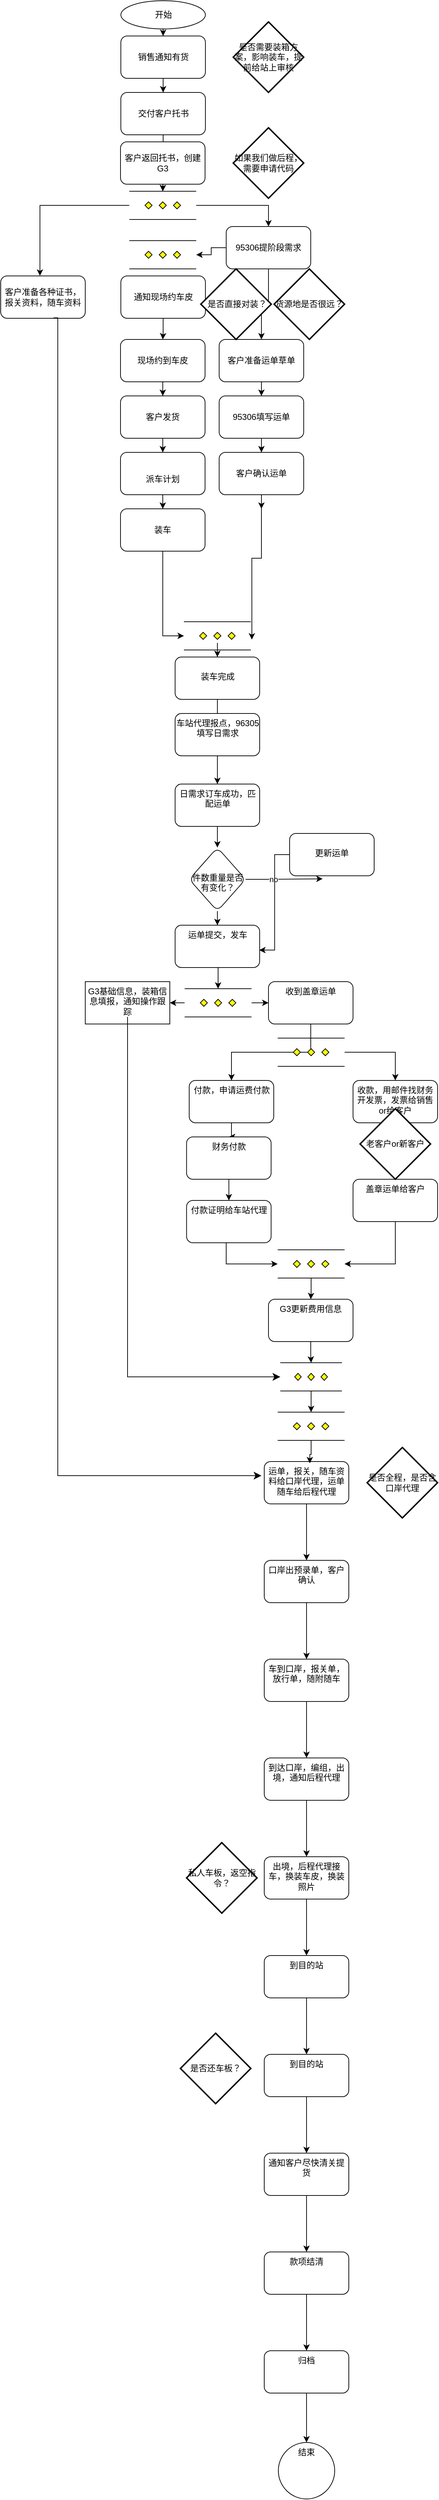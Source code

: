 <mxfile version="22.1.21" type="github">
  <diagram id="C5RBs43oDa-KdzZeNtuy" name="Page-1">
    <mxGraphModel dx="1816" dy="1683" grid="1" gridSize="10" guides="1" tooltips="1" connect="1" arrows="1" fold="1" page="1" pageScale="1" pageWidth="827" pageHeight="1169" math="0" shadow="0">
      <root>
        <mxCell id="WIyWlLk6GJQsqaUBKTNV-0" />
        <mxCell id="WIyWlLk6GJQsqaUBKTNV-1" parent="WIyWlLk6GJQsqaUBKTNV-0" />
        <mxCell id="NiWgMLImOr7ihuLmJWnc-22" value="" style="edgeStyle=orthogonalEdgeStyle;rounded=0;orthogonalLoop=1;jettySize=auto;html=1;entryX=0.464;entryY=-0.004;entryDx=0;entryDy=0;entryPerimeter=0;" edge="1" parent="WIyWlLk6GJQsqaUBKTNV-1" source="NiWgMLImOr7ihuLmJWnc-37" target="NiWgMLImOr7ihuLmJWnc-21">
          <mxGeometry relative="1" as="geometry">
            <mxPoint x="150" y="20" as="sourcePoint" />
            <mxPoint x="-30" y="220" as="targetPoint" />
            <Array as="points">
              <mxPoint x="-24" y="90" />
            </Array>
          </mxGeometry>
        </mxCell>
        <mxCell id="NiWgMLImOr7ihuLmJWnc-134" value="" style="edgeStyle=orthogonalEdgeStyle;rounded=0;orthogonalLoop=1;jettySize=auto;html=1;" edge="1" parent="WIyWlLk6GJQsqaUBKTNV-1" source="WIyWlLk6GJQsqaUBKTNV-3" target="NiWgMLImOr7ihuLmJWnc-133">
          <mxGeometry relative="1" as="geometry" />
        </mxCell>
        <mxCell id="WIyWlLk6GJQsqaUBKTNV-3" value="开始" style="rounded=1;whiteSpace=wrap;html=1;fontSize=12;glass=0;strokeWidth=1;shadow=0;shape=ellipse;aspect=fixed;perimeter=ellipsePerimeter;" parent="WIyWlLk6GJQsqaUBKTNV-1" vertex="1">
          <mxGeometry x="90.5" y="-200" width="120" height="40" as="geometry" />
        </mxCell>
        <mxCell id="NiWgMLImOr7ihuLmJWnc-31" value="" style="edgeStyle=orthogonalEdgeStyle;rounded=0;orthogonalLoop=1;jettySize=auto;html=1;" edge="1" parent="WIyWlLk6GJQsqaUBKTNV-1" source="NiWgMLImOr7ihuLmJWnc-6" target="NiWgMLImOr7ihuLmJWnc-30">
          <mxGeometry relative="1" as="geometry" />
        </mxCell>
        <mxCell id="NiWgMLImOr7ihuLmJWnc-6" value="95306提阶段需求" style="whiteSpace=wrap;html=1;rounded=1;glass=0;strokeWidth=1;shadow=0;" vertex="1" parent="WIyWlLk6GJQsqaUBKTNV-1">
          <mxGeometry x="240" y="120" width="120" height="60" as="geometry" />
        </mxCell>
        <mxCell id="NiWgMLImOr7ihuLmJWnc-24" value="" style="edgeStyle=orthogonalEdgeStyle;rounded=0;orthogonalLoop=1;jettySize=auto;html=1;" edge="1" parent="WIyWlLk6GJQsqaUBKTNV-1" source="NiWgMLImOr7ihuLmJWnc-17" target="NiWgMLImOr7ihuLmJWnc-23">
          <mxGeometry relative="1" as="geometry" />
        </mxCell>
        <mxCell id="NiWgMLImOr7ihuLmJWnc-17" value="通知现场约车皮" style="whiteSpace=wrap;html=1;rounded=1;glass=0;strokeWidth=1;shadow=0;" vertex="1" parent="WIyWlLk6GJQsqaUBKTNV-1">
          <mxGeometry x="90.5" y="190" width="120" height="60" as="geometry" />
        </mxCell>
        <mxCell id="NiWgMLImOr7ihuLmJWnc-21" value="客户准备各种证书，报关资料，随车资料" style="whiteSpace=wrap;html=1;rounded=1;glass=0;strokeWidth=1;shadow=0;" vertex="1" parent="WIyWlLk6GJQsqaUBKTNV-1">
          <mxGeometry x="-80" y="190" width="120" height="60" as="geometry" />
        </mxCell>
        <mxCell id="NiWgMLImOr7ihuLmJWnc-49" value="" style="edgeStyle=orthogonalEdgeStyle;rounded=0;orthogonalLoop=1;jettySize=auto;html=1;" edge="1" parent="WIyWlLk6GJQsqaUBKTNV-1" source="NiWgMLImOr7ihuLmJWnc-23" target="NiWgMLImOr7ihuLmJWnc-48">
          <mxGeometry relative="1" as="geometry" />
        </mxCell>
        <mxCell id="NiWgMLImOr7ihuLmJWnc-23" value="现场约到车皮" style="whiteSpace=wrap;html=1;rounded=1;glass=0;strokeWidth=1;shadow=0;" vertex="1" parent="WIyWlLk6GJQsqaUBKTNV-1">
          <mxGeometry x="90" y="280" width="120" height="60" as="geometry" />
        </mxCell>
        <mxCell id="NiWgMLImOr7ihuLmJWnc-33" value="" style="edgeStyle=orthogonalEdgeStyle;rounded=0;orthogonalLoop=1;jettySize=auto;html=1;" edge="1" parent="WIyWlLk6GJQsqaUBKTNV-1" source="NiWgMLImOr7ihuLmJWnc-30" target="NiWgMLImOr7ihuLmJWnc-32">
          <mxGeometry relative="1" as="geometry" />
        </mxCell>
        <mxCell id="NiWgMLImOr7ihuLmJWnc-30" value="客户准备运单草单" style="whiteSpace=wrap;html=1;rounded=1;glass=0;strokeWidth=1;shadow=0;" vertex="1" parent="WIyWlLk6GJQsqaUBKTNV-1">
          <mxGeometry x="230" y="280" width="120" height="60" as="geometry" />
        </mxCell>
        <mxCell id="NiWgMLImOr7ihuLmJWnc-35" value="" style="edgeStyle=orthogonalEdgeStyle;rounded=0;orthogonalLoop=1;jettySize=auto;html=1;" edge="1" parent="WIyWlLk6GJQsqaUBKTNV-1" source="NiWgMLImOr7ihuLmJWnc-32" target="NiWgMLImOr7ihuLmJWnc-34">
          <mxGeometry relative="1" as="geometry" />
        </mxCell>
        <mxCell id="NiWgMLImOr7ihuLmJWnc-32" value="95306填写运单" style="whiteSpace=wrap;html=1;rounded=1;glass=0;strokeWidth=1;shadow=0;" vertex="1" parent="WIyWlLk6GJQsqaUBKTNV-1">
          <mxGeometry x="230" y="360" width="120" height="60" as="geometry" />
        </mxCell>
        <mxCell id="NiWgMLImOr7ihuLmJWnc-39" value="" style="edgeStyle=orthogonalEdgeStyle;rounded=0;orthogonalLoop=1;jettySize=auto;html=1;" edge="1" parent="WIyWlLk6GJQsqaUBKTNV-1" source="NiWgMLImOr7ihuLmJWnc-34">
          <mxGeometry relative="1" as="geometry">
            <mxPoint x="290" y="520" as="targetPoint" />
          </mxGeometry>
        </mxCell>
        <mxCell id="NiWgMLImOr7ihuLmJWnc-152" style="edgeStyle=orthogonalEdgeStyle;rounded=0;orthogonalLoop=1;jettySize=auto;html=1;entryX=1.015;entryY=0.632;entryDx=0;entryDy=0;entryPerimeter=0;" edge="1" parent="WIyWlLk6GJQsqaUBKTNV-1" source="NiWgMLImOr7ihuLmJWnc-34" target="NiWgMLImOr7ihuLmJWnc-57">
          <mxGeometry relative="1" as="geometry">
            <mxPoint x="290" y="600" as="targetPoint" />
          </mxGeometry>
        </mxCell>
        <mxCell id="NiWgMLImOr7ihuLmJWnc-34" value="客户确认运单" style="whiteSpace=wrap;html=1;rounded=1;glass=0;strokeWidth=1;shadow=0;" vertex="1" parent="WIyWlLk6GJQsqaUBKTNV-1">
          <mxGeometry x="230" y="440" width="120" height="60" as="geometry" />
        </mxCell>
        <mxCell id="NiWgMLImOr7ihuLmJWnc-51" value="" style="edgeStyle=orthogonalEdgeStyle;rounded=0;orthogonalLoop=1;jettySize=auto;html=1;" edge="1" parent="WIyWlLk6GJQsqaUBKTNV-1" source="NiWgMLImOr7ihuLmJWnc-48" target="NiWgMLImOr7ihuLmJWnc-50">
          <mxGeometry relative="1" as="geometry" />
        </mxCell>
        <mxCell id="NiWgMLImOr7ihuLmJWnc-48" value="客户发货" style="whiteSpace=wrap;html=1;rounded=1;glass=0;strokeWidth=1;shadow=0;" vertex="1" parent="WIyWlLk6GJQsqaUBKTNV-1">
          <mxGeometry x="90" y="360" width="120" height="60" as="geometry" />
        </mxCell>
        <mxCell id="NiWgMLImOr7ihuLmJWnc-56" value="" style="edgeStyle=orthogonalEdgeStyle;rounded=0;orthogonalLoop=1;jettySize=auto;html=1;" edge="1" parent="WIyWlLk6GJQsqaUBKTNV-1" source="NiWgMLImOr7ihuLmJWnc-50" target="NiWgMLImOr7ihuLmJWnc-55">
          <mxGeometry relative="1" as="geometry" />
        </mxCell>
        <mxCell id="NiWgMLImOr7ihuLmJWnc-50" value="&lt;br&gt;派车计划" style="whiteSpace=wrap;html=1;rounded=1;glass=0;strokeWidth=1;shadow=0;" vertex="1" parent="WIyWlLk6GJQsqaUBKTNV-1">
          <mxGeometry x="90" y="440" width="120" height="60" as="geometry" />
        </mxCell>
        <mxCell id="NiWgMLImOr7ihuLmJWnc-55" value="装车" style="whiteSpace=wrap;html=1;rounded=1;glass=0;strokeWidth=1;shadow=0;" vertex="1" parent="WIyWlLk6GJQsqaUBKTNV-1">
          <mxGeometry x="90" y="520" width="120" height="60" as="geometry" />
        </mxCell>
        <mxCell id="NiWgMLImOr7ihuLmJWnc-61" value="" style="edgeStyle=orthogonalEdgeStyle;rounded=0;orthogonalLoop=1;jettySize=auto;html=1;" edge="1" parent="WIyWlLk6GJQsqaUBKTNV-1" source="NiWgMLImOr7ihuLmJWnc-57" target="NiWgMLImOr7ihuLmJWnc-60">
          <mxGeometry relative="1" as="geometry" />
        </mxCell>
        <mxCell id="NiWgMLImOr7ihuLmJWnc-57" value="" style="verticalLabelPosition=bottom;verticalAlign=top;html=1;shape=mxgraph.flowchart.parallel_mode;pointerEvents=1" vertex="1" parent="WIyWlLk6GJQsqaUBKTNV-1">
          <mxGeometry x="180" y="680" width="95" height="40" as="geometry" />
        </mxCell>
        <mxCell id="NiWgMLImOr7ihuLmJWnc-59" style="edgeStyle=orthogonalEdgeStyle;rounded=0;orthogonalLoop=1;jettySize=auto;html=1;exitX=0.5;exitY=1;exitDx=0;exitDy=0;entryX=0;entryY=0.5;entryDx=0;entryDy=0;entryPerimeter=0;" edge="1" parent="WIyWlLk6GJQsqaUBKTNV-1" source="NiWgMLImOr7ihuLmJWnc-55" target="NiWgMLImOr7ihuLmJWnc-57">
          <mxGeometry relative="1" as="geometry" />
        </mxCell>
        <mxCell id="NiWgMLImOr7ihuLmJWnc-65" value="" style="edgeStyle=orthogonalEdgeStyle;rounded=0;orthogonalLoop=1;jettySize=auto;html=1;" edge="1" parent="WIyWlLk6GJQsqaUBKTNV-1" source="NiWgMLImOr7ihuLmJWnc-60" target="NiWgMLImOr7ihuLmJWnc-64">
          <mxGeometry relative="1" as="geometry" />
        </mxCell>
        <mxCell id="NiWgMLImOr7ihuLmJWnc-60" value="&lt;br&gt;装车完成" style="rounded=1;whiteSpace=wrap;html=1;verticalAlign=top;" vertex="1" parent="WIyWlLk6GJQsqaUBKTNV-1">
          <mxGeometry x="167.5" y="730" width="120" height="60" as="geometry" />
        </mxCell>
        <mxCell id="NiWgMLImOr7ihuLmJWnc-84" value="" style="edgeStyle=orthogonalEdgeStyle;rounded=0;orthogonalLoop=1;jettySize=auto;html=1;" edge="1" parent="WIyWlLk6GJQsqaUBKTNV-1" source="NiWgMLImOr7ihuLmJWnc-64" target="NiWgMLImOr7ihuLmJWnc-83">
          <mxGeometry relative="1" as="geometry" />
        </mxCell>
        <mxCell id="NiWgMLImOr7ihuLmJWnc-64" value="&lt;br&gt;&lt;br&gt;件数重量是否有变化？" style="rhombus;whiteSpace=wrap;html=1;verticalAlign=top;rounded=1;" vertex="1" parent="WIyWlLk6GJQsqaUBKTNV-1">
          <mxGeometry x="187.5" y="1000" width="80" height="90" as="geometry" />
        </mxCell>
        <mxCell id="NiWgMLImOr7ihuLmJWnc-78" value="" style="edgeStyle=orthogonalEdgeStyle;rounded=0;orthogonalLoop=1;jettySize=auto;html=1;" edge="1" parent="WIyWlLk6GJQsqaUBKTNV-1" source="NiWgMLImOr7ihuLmJWnc-66" target="NiWgMLImOr7ihuLmJWnc-77">
          <mxGeometry relative="1" as="geometry" />
        </mxCell>
        <mxCell id="NiWgMLImOr7ihuLmJWnc-66" value="车站代理报点，96305填写日需求" style="whiteSpace=wrap;html=1;verticalAlign=top;rounded=1;" vertex="1" parent="WIyWlLk6GJQsqaUBKTNV-1">
          <mxGeometry x="167.5" y="810" width="120" height="60" as="geometry" />
        </mxCell>
        <mxCell id="NiWgMLImOr7ihuLmJWnc-68" value="&lt;br&gt;更新运单" style="whiteSpace=wrap;html=1;verticalAlign=top;rounded=1;" vertex="1" parent="WIyWlLk6GJQsqaUBKTNV-1">
          <mxGeometry x="330" y="980" width="120" height="60" as="geometry" />
        </mxCell>
        <mxCell id="NiWgMLImOr7ihuLmJWnc-77" value="日需求订车成功，匹配运单" style="whiteSpace=wrap;html=1;verticalAlign=top;rounded=1;" vertex="1" parent="WIyWlLk6GJQsqaUBKTNV-1">
          <mxGeometry x="167.5" y="910" width="120" height="60" as="geometry" />
        </mxCell>
        <mxCell id="NiWgMLImOr7ihuLmJWnc-80" style="edgeStyle=orthogonalEdgeStyle;rounded=0;orthogonalLoop=1;jettySize=auto;html=1;entryX=0.39;entryY=1.071;entryDx=0;entryDy=0;entryPerimeter=0;" edge="1" parent="WIyWlLk6GJQsqaUBKTNV-1" source="NiWgMLImOr7ihuLmJWnc-64" target="NiWgMLImOr7ihuLmJWnc-68">
          <mxGeometry relative="1" as="geometry" />
        </mxCell>
        <mxCell id="NiWgMLImOr7ihuLmJWnc-81" value="no" style="edgeLabel;html=1;align=center;verticalAlign=middle;resizable=0;points=[];" vertex="1" connectable="0" parent="NiWgMLImOr7ihuLmJWnc-80">
          <mxGeometry x="-0.282" relative="1" as="geometry">
            <mxPoint as="offset" />
          </mxGeometry>
        </mxCell>
        <mxCell id="NiWgMLImOr7ihuLmJWnc-82" value="" style="verticalLabelPosition=bottom;verticalAlign=top;html=1;shape=mxgraph.flowchart.parallel_mode;pointerEvents=1" vertex="1" parent="WIyWlLk6GJQsqaUBKTNV-1">
          <mxGeometry x="102.5" y="140" width="95" height="40" as="geometry" />
        </mxCell>
        <mxCell id="NiWgMLImOr7ihuLmJWnc-83" value="运单提交，发车&lt;br&gt;" style="whiteSpace=wrap;html=1;verticalAlign=top;rounded=1;" vertex="1" parent="WIyWlLk6GJQsqaUBKTNV-1">
          <mxGeometry x="167.5" y="1110" width="120" height="60" as="geometry" />
        </mxCell>
        <mxCell id="NiWgMLImOr7ihuLmJWnc-90" value="" style="edgeStyle=orthogonalEdgeStyle;rounded=0;orthogonalLoop=1;jettySize=auto;html=1;" edge="1" parent="WIyWlLk6GJQsqaUBKTNV-1" source="NiWgMLImOr7ihuLmJWnc-87" target="NiWgMLImOr7ihuLmJWnc-89">
          <mxGeometry relative="1" as="geometry" />
        </mxCell>
        <mxCell id="NiWgMLImOr7ihuLmJWnc-92" value="" style="edgeStyle=orthogonalEdgeStyle;rounded=0;orthogonalLoop=1;jettySize=auto;html=1;" edge="1" parent="WIyWlLk6GJQsqaUBKTNV-1" source="NiWgMLImOr7ihuLmJWnc-87" target="NiWgMLImOr7ihuLmJWnc-91">
          <mxGeometry relative="1" as="geometry" />
        </mxCell>
        <mxCell id="NiWgMLImOr7ihuLmJWnc-87" value="" style="verticalLabelPosition=bottom;verticalAlign=top;html=1;shape=mxgraph.flowchart.parallel_mode;pointerEvents=1" vertex="1" parent="WIyWlLk6GJQsqaUBKTNV-1">
          <mxGeometry x="181" y="1200" width="95" height="40" as="geometry" />
        </mxCell>
        <mxCell id="NiWgMLImOr7ihuLmJWnc-88" style="edgeStyle=orthogonalEdgeStyle;rounded=0;orthogonalLoop=1;jettySize=auto;html=1;exitX=0.5;exitY=1;exitDx=0;exitDy=0;entryX=0.5;entryY=0;entryDx=0;entryDy=0;entryPerimeter=0;" edge="1" parent="WIyWlLk6GJQsqaUBKTNV-1" source="NiWgMLImOr7ihuLmJWnc-83" target="NiWgMLImOr7ihuLmJWnc-87">
          <mxGeometry relative="1" as="geometry" />
        </mxCell>
        <mxCell id="NiWgMLImOr7ihuLmJWnc-95" value="" style="edgeStyle=orthogonalEdgeStyle;rounded=0;orthogonalLoop=1;jettySize=auto;html=1;" edge="1" parent="WIyWlLk6GJQsqaUBKTNV-1" source="NiWgMLImOr7ihuLmJWnc-89" target="NiWgMLImOr7ihuLmJWnc-94">
          <mxGeometry relative="1" as="geometry" />
        </mxCell>
        <mxCell id="NiWgMLImOr7ihuLmJWnc-89" value="收到盖章运单" style="rounded=1;whiteSpace=wrap;html=1;verticalAlign=top;" vertex="1" parent="WIyWlLk6GJQsqaUBKTNV-1">
          <mxGeometry x="300" y="1190" width="120" height="60" as="geometry" />
        </mxCell>
        <mxCell id="NiWgMLImOr7ihuLmJWnc-91" value="G3基础信息，装箱信息填报，通知操作跟踪" style="whiteSpace=wrap;html=1;verticalAlign=top;" vertex="1" parent="WIyWlLk6GJQsqaUBKTNV-1">
          <mxGeometry x="40" y="1190" width="120" height="60" as="geometry" />
        </mxCell>
        <mxCell id="NiWgMLImOr7ihuLmJWnc-148" value="" style="edgeStyle=orthogonalEdgeStyle;rounded=0;orthogonalLoop=1;jettySize=auto;html=1;" edge="1" parent="WIyWlLk6GJQsqaUBKTNV-1" source="NiWgMLImOr7ihuLmJWnc-37" target="NiWgMLImOr7ihuLmJWnc-6">
          <mxGeometry relative="1" as="geometry" />
        </mxCell>
        <mxCell id="NiWgMLImOr7ihuLmJWnc-37" value="" style="verticalLabelPosition=bottom;verticalAlign=top;html=1;shape=mxgraph.flowchart.parallel_mode;pointerEvents=1" vertex="1" parent="WIyWlLk6GJQsqaUBKTNV-1">
          <mxGeometry x="102.5" y="70" width="95" height="40" as="geometry" />
        </mxCell>
        <mxCell id="NiWgMLImOr7ihuLmJWnc-102" value="" style="edgeStyle=orthogonalEdgeStyle;rounded=0;orthogonalLoop=1;jettySize=auto;html=1;" edge="1" parent="WIyWlLk6GJQsqaUBKTNV-1" source="NiWgMLImOr7ihuLmJWnc-94" target="NiWgMLImOr7ihuLmJWnc-101">
          <mxGeometry relative="1" as="geometry" />
        </mxCell>
        <mxCell id="NiWgMLImOr7ihuLmJWnc-94" value="付款，申请运费付款" style="rounded=1;whiteSpace=wrap;html=1;verticalAlign=top;" vertex="1" parent="WIyWlLk6GJQsqaUBKTNV-1">
          <mxGeometry x="187.5" y="1330" width="120" height="60" as="geometry" />
        </mxCell>
        <mxCell id="NiWgMLImOr7ihuLmJWnc-100" value="" style="edgeStyle=orthogonalEdgeStyle;rounded=0;orthogonalLoop=1;jettySize=auto;html=1;" edge="1" parent="WIyWlLk6GJQsqaUBKTNV-1" source="NiWgMLImOr7ihuLmJWnc-98" target="NiWgMLImOr7ihuLmJWnc-99">
          <mxGeometry relative="1" as="geometry" />
        </mxCell>
        <mxCell id="NiWgMLImOr7ihuLmJWnc-98" value="" style="verticalLabelPosition=bottom;verticalAlign=top;html=1;shape=mxgraph.flowchart.parallel_mode;pointerEvents=1" vertex="1" parent="WIyWlLk6GJQsqaUBKTNV-1">
          <mxGeometry x="313" y="1270" width="95" height="40" as="geometry" />
        </mxCell>
        <mxCell id="NiWgMLImOr7ihuLmJWnc-104" value="" style="edgeStyle=orthogonalEdgeStyle;rounded=0;orthogonalLoop=1;jettySize=auto;html=1;" edge="1" parent="WIyWlLk6GJQsqaUBKTNV-1" source="NiWgMLImOr7ihuLmJWnc-99" target="NiWgMLImOr7ihuLmJWnc-103">
          <mxGeometry relative="1" as="geometry" />
        </mxCell>
        <mxCell id="NiWgMLImOr7ihuLmJWnc-99" value="收款，用邮件找财务开发票，发票给销售or给客户" style="rounded=1;whiteSpace=wrap;html=1;verticalAlign=top;" vertex="1" parent="WIyWlLk6GJQsqaUBKTNV-1">
          <mxGeometry x="420" y="1330" width="120" height="60" as="geometry" />
        </mxCell>
        <mxCell id="NiWgMLImOr7ihuLmJWnc-106" value="" style="edgeStyle=orthogonalEdgeStyle;rounded=0;orthogonalLoop=1;jettySize=auto;html=1;" edge="1" parent="WIyWlLk6GJQsqaUBKTNV-1" source="NiWgMLImOr7ihuLmJWnc-101" target="NiWgMLImOr7ihuLmJWnc-105">
          <mxGeometry relative="1" as="geometry" />
        </mxCell>
        <mxCell id="NiWgMLImOr7ihuLmJWnc-101" value="财务付款" style="rounded=1;whiteSpace=wrap;html=1;verticalAlign=top;" vertex="1" parent="WIyWlLk6GJQsqaUBKTNV-1">
          <mxGeometry x="183.75" y="1410" width="120" height="60" as="geometry" />
        </mxCell>
        <mxCell id="NiWgMLImOr7ihuLmJWnc-103" value="盖章运单给客户" style="rounded=1;whiteSpace=wrap;html=1;verticalAlign=top;" vertex="1" parent="WIyWlLk6GJQsqaUBKTNV-1">
          <mxGeometry x="420" y="1470" width="120" height="60" as="geometry" />
        </mxCell>
        <mxCell id="NiWgMLImOr7ihuLmJWnc-105" value="付款证明给车站代理" style="whiteSpace=wrap;html=1;verticalAlign=top;rounded=1;" vertex="1" parent="WIyWlLk6GJQsqaUBKTNV-1">
          <mxGeometry x="183.75" y="1500" width="120" height="60" as="geometry" />
        </mxCell>
        <mxCell id="NiWgMLImOr7ihuLmJWnc-111" value="" style="edgeStyle=orthogonalEdgeStyle;rounded=0;orthogonalLoop=1;jettySize=auto;html=1;" edge="1" parent="WIyWlLk6GJQsqaUBKTNV-1" source="NiWgMLImOr7ihuLmJWnc-107" target="NiWgMLImOr7ihuLmJWnc-110">
          <mxGeometry relative="1" as="geometry" />
        </mxCell>
        <mxCell id="NiWgMLImOr7ihuLmJWnc-107" value="" style="verticalLabelPosition=bottom;verticalAlign=top;html=1;shape=mxgraph.flowchart.parallel_mode;pointerEvents=1" vertex="1" parent="WIyWlLk6GJQsqaUBKTNV-1">
          <mxGeometry x="313" y="1570" width="95" height="40" as="geometry" />
        </mxCell>
        <mxCell id="NiWgMLImOr7ihuLmJWnc-108" style="edgeStyle=orthogonalEdgeStyle;rounded=0;orthogonalLoop=1;jettySize=auto;html=1;exitX=0.5;exitY=1;exitDx=0;exitDy=0;entryX=1;entryY=0.5;entryDx=0;entryDy=0;entryPerimeter=0;" edge="1" parent="WIyWlLk6GJQsqaUBKTNV-1" source="NiWgMLImOr7ihuLmJWnc-103" target="NiWgMLImOr7ihuLmJWnc-107">
          <mxGeometry relative="1" as="geometry" />
        </mxCell>
        <mxCell id="NiWgMLImOr7ihuLmJWnc-109" style="edgeStyle=orthogonalEdgeStyle;rounded=0;orthogonalLoop=1;jettySize=auto;html=1;entryX=0;entryY=0.5;entryDx=0;entryDy=0;entryPerimeter=0;" edge="1" parent="WIyWlLk6GJQsqaUBKTNV-1" source="NiWgMLImOr7ihuLmJWnc-105" target="NiWgMLImOr7ihuLmJWnc-107">
          <mxGeometry relative="1" as="geometry">
            <Array as="points">
              <mxPoint x="240" y="1590" />
            </Array>
          </mxGeometry>
        </mxCell>
        <mxCell id="NiWgMLImOr7ihuLmJWnc-132" style="edgeStyle=orthogonalEdgeStyle;rounded=0;orthogonalLoop=1;jettySize=auto;html=1;exitX=0.5;exitY=1;exitDx=0;exitDy=0;" edge="1" parent="WIyWlLk6GJQsqaUBKTNV-1" source="NiWgMLImOr7ihuLmJWnc-110" target="NiWgMLImOr7ihuLmJWnc-112">
          <mxGeometry relative="1" as="geometry" />
        </mxCell>
        <mxCell id="NiWgMLImOr7ihuLmJWnc-110" value="G3更新费用信息" style="rounded=1;whiteSpace=wrap;html=1;verticalAlign=top;" vertex="1" parent="WIyWlLk6GJQsqaUBKTNV-1">
          <mxGeometry x="300" y="1640" width="120" height="60" as="geometry" />
        </mxCell>
        <mxCell id="NiWgMLImOr7ihuLmJWnc-123" style="edgeStyle=orthogonalEdgeStyle;rounded=0;orthogonalLoop=1;jettySize=auto;html=1;exitX=0.5;exitY=1;exitDx=0;exitDy=0;exitPerimeter=0;" edge="1" parent="WIyWlLk6GJQsqaUBKTNV-1" source="NiWgMLImOr7ihuLmJWnc-112" target="NiWgMLImOr7ihuLmJWnc-121">
          <mxGeometry relative="1" as="geometry" />
        </mxCell>
        <mxCell id="NiWgMLImOr7ihuLmJWnc-112" value="" style="verticalLabelPosition=bottom;verticalAlign=top;html=1;shape=mxgraph.flowchart.parallel_mode;pointerEvents=1" vertex="1" parent="WIyWlLk6GJQsqaUBKTNV-1">
          <mxGeometry x="316.75" y="1730" width="87.5" height="40" as="geometry" />
        </mxCell>
        <mxCell id="NiWgMLImOr7ihuLmJWnc-160" value="" style="edgeStyle=orthogonalEdgeStyle;rounded=0;orthogonalLoop=1;jettySize=auto;html=1;" edge="1" parent="WIyWlLk6GJQsqaUBKTNV-1" source="NiWgMLImOr7ihuLmJWnc-115" target="NiWgMLImOr7ihuLmJWnc-159">
          <mxGeometry relative="1" as="geometry" />
        </mxCell>
        <mxCell id="NiWgMLImOr7ihuLmJWnc-115" value="运单，报关，随车资料给口岸代理，运单随车给后程代理" style="rounded=1;whiteSpace=wrap;html=1;verticalAlign=top;" vertex="1" parent="WIyWlLk6GJQsqaUBKTNV-1">
          <mxGeometry x="294" y="1870" width="120" height="60" as="geometry" />
        </mxCell>
        <mxCell id="NiWgMLImOr7ihuLmJWnc-119" value="" style="edgeStyle=elbowEdgeStyle;elbow=horizontal;endArrow=classic;html=1;curved=0;rounded=0;endSize=8;startSize=8;entryX=0;entryY=0.5;entryDx=0;entryDy=0;entryPerimeter=0;" edge="1" parent="WIyWlLk6GJQsqaUBKTNV-1" target="NiWgMLImOr7ihuLmJWnc-112">
          <mxGeometry width="50" height="50" relative="1" as="geometry">
            <mxPoint x="100" y="1240" as="sourcePoint" />
            <mxPoint x="197.5" y="1753" as="targetPoint" />
            <Array as="points">
              <mxPoint x="100" y="1250" />
              <mxPoint x="107.5" y="1553" />
              <mxPoint x="97.5" y="1323" />
              <mxPoint x="47.5" y="1793" />
            </Array>
          </mxGeometry>
        </mxCell>
        <mxCell id="NiWgMLImOr7ihuLmJWnc-121" value="" style="verticalLabelPosition=bottom;verticalAlign=top;html=1;shape=mxgraph.flowchart.parallel_mode;pointerEvents=1" vertex="1" parent="WIyWlLk6GJQsqaUBKTNV-1">
          <mxGeometry x="313" y="1800" width="95" height="40" as="geometry" />
        </mxCell>
        <mxCell id="NiWgMLImOr7ihuLmJWnc-122" value="" style="edgeStyle=elbowEdgeStyle;elbow=horizontal;endArrow=classic;html=1;curved=0;rounded=0;endSize=8;startSize=8;exitX=0.625;exitY=0.99;exitDx=0;exitDy=0;exitPerimeter=0;" edge="1" parent="WIyWlLk6GJQsqaUBKTNV-1" source="NiWgMLImOr7ihuLmJWnc-21">
          <mxGeometry width="50" height="50" relative="1" as="geometry">
            <mxPoint x="131" y="2160" as="sourcePoint" />
            <mxPoint x="290" y="1890" as="targetPoint" />
            <Array as="points">
              <mxPoint x="1" y="2070" />
              <mxPoint x="1" y="2130" />
            </Array>
          </mxGeometry>
        </mxCell>
        <mxCell id="NiWgMLImOr7ihuLmJWnc-125" style="edgeStyle=orthogonalEdgeStyle;rounded=0;orthogonalLoop=1;jettySize=auto;html=1;entryX=0.539;entryY=0.042;entryDx=0;entryDy=0;entryPerimeter=0;" edge="1" parent="WIyWlLk6GJQsqaUBKTNV-1" source="NiWgMLImOr7ihuLmJWnc-121" target="NiWgMLImOr7ihuLmJWnc-115">
          <mxGeometry relative="1" as="geometry" />
        </mxCell>
        <mxCell id="NiWgMLImOr7ihuLmJWnc-136" value="" style="edgeStyle=orthogonalEdgeStyle;rounded=0;orthogonalLoop=1;jettySize=auto;html=1;" edge="1" parent="WIyWlLk6GJQsqaUBKTNV-1" source="NiWgMLImOr7ihuLmJWnc-133" target="NiWgMLImOr7ihuLmJWnc-135">
          <mxGeometry relative="1" as="geometry" />
        </mxCell>
        <mxCell id="NiWgMLImOr7ihuLmJWnc-133" value="销售通知有货" style="rounded=1;whiteSpace=wrap;html=1;glass=0;strokeWidth=1;shadow=0;" vertex="1" parent="WIyWlLk6GJQsqaUBKTNV-1">
          <mxGeometry x="90.5" y="-150" width="120" height="60" as="geometry" />
        </mxCell>
        <mxCell id="NiWgMLImOr7ihuLmJWnc-137" value="" style="edgeStyle=orthogonalEdgeStyle;rounded=0;orthogonalLoop=1;jettySize=auto;html=1;" edge="1" parent="WIyWlLk6GJQsqaUBKTNV-1" source="NiWgMLImOr7ihuLmJWnc-135" target="NiWgMLImOr7ihuLmJWnc-37">
          <mxGeometry relative="1" as="geometry" />
        </mxCell>
        <mxCell id="NiWgMLImOr7ihuLmJWnc-138" value="" style="edgeStyle=orthogonalEdgeStyle;rounded=0;orthogonalLoop=1;jettySize=auto;html=1;" edge="1" parent="WIyWlLk6GJQsqaUBKTNV-1" source="NiWgMLImOr7ihuLmJWnc-135" target="NiWgMLImOr7ihuLmJWnc-37">
          <mxGeometry relative="1" as="geometry" />
        </mxCell>
        <mxCell id="NiWgMLImOr7ihuLmJWnc-140" value="" style="edgeStyle=orthogonalEdgeStyle;rounded=0;orthogonalLoop=1;jettySize=auto;html=1;" edge="1" parent="WIyWlLk6GJQsqaUBKTNV-1" source="NiWgMLImOr7ihuLmJWnc-135" target="NiWgMLImOr7ihuLmJWnc-139">
          <mxGeometry relative="1" as="geometry" />
        </mxCell>
        <mxCell id="NiWgMLImOr7ihuLmJWnc-135" value="交付客户托书" style="rounded=1;whiteSpace=wrap;html=1;glass=0;strokeWidth=1;shadow=0;" vertex="1" parent="WIyWlLk6GJQsqaUBKTNV-1">
          <mxGeometry x="90.5" y="-70" width="120" height="60" as="geometry" />
        </mxCell>
        <mxCell id="NiWgMLImOr7ihuLmJWnc-139" value="客户返回托书，创建G3" style="rounded=1;whiteSpace=wrap;html=1;glass=0;strokeWidth=1;shadow=0;" vertex="1" parent="WIyWlLk6GJQsqaUBKTNV-1">
          <mxGeometry x="90" width="120" height="60" as="geometry" />
        </mxCell>
        <mxCell id="NiWgMLImOr7ihuLmJWnc-149" style="edgeStyle=orthogonalEdgeStyle;rounded=0;orthogonalLoop=1;jettySize=auto;html=1;entryX=1;entryY=0.5;entryDx=0;entryDy=0;entryPerimeter=0;" edge="1" parent="WIyWlLk6GJQsqaUBKTNV-1" source="NiWgMLImOr7ihuLmJWnc-6" target="NiWgMLImOr7ihuLmJWnc-82">
          <mxGeometry relative="1" as="geometry" />
        </mxCell>
        <mxCell id="NiWgMLImOr7ihuLmJWnc-150" value="&amp;nbsp;是否直接对装？" style="strokeWidth=2;html=1;shape=mxgraph.flowchart.decision;whiteSpace=wrap;" vertex="1" parent="WIyWlLk6GJQsqaUBKTNV-1">
          <mxGeometry x="204" y="180" width="100" height="100" as="geometry" />
        </mxCell>
        <mxCell id="NiWgMLImOr7ihuLmJWnc-151" value="货源地是否很远？" style="strokeWidth=2;html=1;shape=mxgraph.flowchart.decision;whiteSpace=wrap;" vertex="1" parent="WIyWlLk6GJQsqaUBKTNV-1">
          <mxGeometry x="308" y="180" width="100" height="100" as="geometry" />
        </mxCell>
        <mxCell id="NiWgMLImOr7ihuLmJWnc-154" style="edgeStyle=orthogonalEdgeStyle;rounded=0;orthogonalLoop=1;jettySize=auto;html=1;entryX=0.994;entryY=0.588;entryDx=0;entryDy=0;entryPerimeter=0;" edge="1" parent="WIyWlLk6GJQsqaUBKTNV-1" source="NiWgMLImOr7ihuLmJWnc-68" target="NiWgMLImOr7ihuLmJWnc-83">
          <mxGeometry relative="1" as="geometry" />
        </mxCell>
        <mxCell id="NiWgMLImOr7ihuLmJWnc-155" value="老客户or新客户" style="strokeWidth=2;html=1;shape=mxgraph.flowchart.decision;whiteSpace=wrap;" vertex="1" parent="WIyWlLk6GJQsqaUBKTNV-1">
          <mxGeometry x="430" y="1370" width="100" height="100" as="geometry" />
        </mxCell>
        <mxCell id="NiWgMLImOr7ihuLmJWnc-156" value="是否需要装箱方案，影响装车，提前给站上审核" style="strokeWidth=2;html=1;shape=mxgraph.flowchart.decision;whiteSpace=wrap;" vertex="1" parent="WIyWlLk6GJQsqaUBKTNV-1">
          <mxGeometry x="250" y="-170" width="100" height="100" as="geometry" />
        </mxCell>
        <mxCell id="NiWgMLImOr7ihuLmJWnc-162" value="" style="edgeStyle=orthogonalEdgeStyle;rounded=0;orthogonalLoop=1;jettySize=auto;html=1;" edge="1" parent="WIyWlLk6GJQsqaUBKTNV-1" source="NiWgMLImOr7ihuLmJWnc-159" target="NiWgMLImOr7ihuLmJWnc-161">
          <mxGeometry relative="1" as="geometry" />
        </mxCell>
        <mxCell id="NiWgMLImOr7ihuLmJWnc-159" value="口岸出预录单，客户确认" style="rounded=1;whiteSpace=wrap;html=1;verticalAlign=top;" vertex="1" parent="WIyWlLk6GJQsqaUBKTNV-1">
          <mxGeometry x="294" y="2010" width="120" height="60" as="geometry" />
        </mxCell>
        <mxCell id="NiWgMLImOr7ihuLmJWnc-164" value="" style="edgeStyle=orthogonalEdgeStyle;rounded=0;orthogonalLoop=1;jettySize=auto;html=1;" edge="1" parent="WIyWlLk6GJQsqaUBKTNV-1" source="NiWgMLImOr7ihuLmJWnc-161" target="NiWgMLImOr7ihuLmJWnc-163">
          <mxGeometry relative="1" as="geometry" />
        </mxCell>
        <mxCell id="NiWgMLImOr7ihuLmJWnc-161" value="车到口岸，报关单，放行单，随附随车" style="rounded=1;whiteSpace=wrap;html=1;verticalAlign=top;" vertex="1" parent="WIyWlLk6GJQsqaUBKTNV-1">
          <mxGeometry x="294" y="2150" width="120" height="60" as="geometry" />
        </mxCell>
        <mxCell id="NiWgMLImOr7ihuLmJWnc-168" value="" style="edgeStyle=orthogonalEdgeStyle;rounded=0;orthogonalLoop=1;jettySize=auto;html=1;" edge="1" parent="WIyWlLk6GJQsqaUBKTNV-1" source="NiWgMLImOr7ihuLmJWnc-163" target="NiWgMLImOr7ihuLmJWnc-167">
          <mxGeometry relative="1" as="geometry" />
        </mxCell>
        <mxCell id="NiWgMLImOr7ihuLmJWnc-163" value="到达口岸，编组，出境，通知后程代理" style="rounded=1;whiteSpace=wrap;html=1;verticalAlign=top;" vertex="1" parent="WIyWlLk6GJQsqaUBKTNV-1">
          <mxGeometry x="294" y="2290" width="120" height="60" as="geometry" />
        </mxCell>
        <mxCell id="NiWgMLImOr7ihuLmJWnc-165" value="是否全程，是否含口岸代理" style="strokeWidth=2;html=1;shape=mxgraph.flowchart.decision;whiteSpace=wrap;" vertex="1" parent="WIyWlLk6GJQsqaUBKTNV-1">
          <mxGeometry x="440" y="1850" width="100" height="100" as="geometry" />
        </mxCell>
        <mxCell id="NiWgMLImOr7ihuLmJWnc-166" value="如果我们做后程，需要申请代码" style="strokeWidth=2;html=1;shape=mxgraph.flowchart.decision;whiteSpace=wrap;" vertex="1" parent="WIyWlLk6GJQsqaUBKTNV-1">
          <mxGeometry x="250" y="-20" width="100" height="100" as="geometry" />
        </mxCell>
        <mxCell id="NiWgMLImOr7ihuLmJWnc-171" value="" style="edgeStyle=orthogonalEdgeStyle;rounded=0;orthogonalLoop=1;jettySize=auto;html=1;" edge="1" parent="WIyWlLk6GJQsqaUBKTNV-1" source="NiWgMLImOr7ihuLmJWnc-167" target="NiWgMLImOr7ihuLmJWnc-170">
          <mxGeometry relative="1" as="geometry" />
        </mxCell>
        <mxCell id="NiWgMLImOr7ihuLmJWnc-167" value="出境，后程代理接车，换装车皮，换装照片" style="rounded=1;whiteSpace=wrap;html=1;verticalAlign=top;" vertex="1" parent="WIyWlLk6GJQsqaUBKTNV-1">
          <mxGeometry x="294" y="2430" width="120" height="60" as="geometry" />
        </mxCell>
        <mxCell id="NiWgMLImOr7ihuLmJWnc-169" value="私人车板，返空指令？" style="strokeWidth=2;html=1;shape=mxgraph.flowchart.decision;whiteSpace=wrap;" vertex="1" parent="WIyWlLk6GJQsqaUBKTNV-1">
          <mxGeometry x="183.75" y="2410" width="100" height="100" as="geometry" />
        </mxCell>
        <mxCell id="NiWgMLImOr7ihuLmJWnc-173" value="" style="edgeStyle=orthogonalEdgeStyle;rounded=0;orthogonalLoop=1;jettySize=auto;html=1;" edge="1" parent="WIyWlLk6GJQsqaUBKTNV-1" source="NiWgMLImOr7ihuLmJWnc-170" target="NiWgMLImOr7ihuLmJWnc-172">
          <mxGeometry relative="1" as="geometry" />
        </mxCell>
        <mxCell id="NiWgMLImOr7ihuLmJWnc-170" value="到目的站" style="rounded=1;whiteSpace=wrap;html=1;verticalAlign=top;" vertex="1" parent="WIyWlLk6GJQsqaUBKTNV-1">
          <mxGeometry x="294" y="2570" width="120" height="60" as="geometry" />
        </mxCell>
        <mxCell id="NiWgMLImOr7ihuLmJWnc-176" value="" style="edgeStyle=orthogonalEdgeStyle;rounded=0;orthogonalLoop=1;jettySize=auto;html=1;" edge="1" parent="WIyWlLk6GJQsqaUBKTNV-1" source="NiWgMLImOr7ihuLmJWnc-172" target="NiWgMLImOr7ihuLmJWnc-175">
          <mxGeometry relative="1" as="geometry" />
        </mxCell>
        <mxCell id="NiWgMLImOr7ihuLmJWnc-172" value="到目的站" style="rounded=1;whiteSpace=wrap;html=1;verticalAlign=top;" vertex="1" parent="WIyWlLk6GJQsqaUBKTNV-1">
          <mxGeometry x="294" y="2710" width="120" height="60" as="geometry" />
        </mxCell>
        <mxCell id="NiWgMLImOr7ihuLmJWnc-174" value="是否还车板？" style="strokeWidth=2;html=1;shape=mxgraph.flowchart.decision;whiteSpace=wrap;" vertex="1" parent="WIyWlLk6GJQsqaUBKTNV-1">
          <mxGeometry x="175" y="2680" width="100" height="100" as="geometry" />
        </mxCell>
        <mxCell id="NiWgMLImOr7ihuLmJWnc-178" value="" style="edgeStyle=orthogonalEdgeStyle;rounded=0;orthogonalLoop=1;jettySize=auto;html=1;" edge="1" parent="WIyWlLk6GJQsqaUBKTNV-1" source="NiWgMLImOr7ihuLmJWnc-175" target="NiWgMLImOr7ihuLmJWnc-177">
          <mxGeometry relative="1" as="geometry" />
        </mxCell>
        <mxCell id="NiWgMLImOr7ihuLmJWnc-175" value="通知客户尽快清关提货" style="rounded=1;whiteSpace=wrap;html=1;verticalAlign=top;" vertex="1" parent="WIyWlLk6GJQsqaUBKTNV-1">
          <mxGeometry x="294" y="2850" width="120" height="60" as="geometry" />
        </mxCell>
        <mxCell id="NiWgMLImOr7ihuLmJWnc-180" value="" style="edgeStyle=orthogonalEdgeStyle;rounded=0;orthogonalLoop=1;jettySize=auto;html=1;" edge="1" parent="WIyWlLk6GJQsqaUBKTNV-1" source="NiWgMLImOr7ihuLmJWnc-177" target="NiWgMLImOr7ihuLmJWnc-179">
          <mxGeometry relative="1" as="geometry" />
        </mxCell>
        <mxCell id="NiWgMLImOr7ihuLmJWnc-177" value="款项结清" style="rounded=1;whiteSpace=wrap;html=1;verticalAlign=top;" vertex="1" parent="WIyWlLk6GJQsqaUBKTNV-1">
          <mxGeometry x="294" y="2990" width="120" height="60" as="geometry" />
        </mxCell>
        <mxCell id="NiWgMLImOr7ihuLmJWnc-182" value="" style="edgeStyle=orthogonalEdgeStyle;rounded=0;orthogonalLoop=1;jettySize=auto;html=1;" edge="1" parent="WIyWlLk6GJQsqaUBKTNV-1" source="NiWgMLImOr7ihuLmJWnc-179" target="NiWgMLImOr7ihuLmJWnc-181">
          <mxGeometry relative="1" as="geometry" />
        </mxCell>
        <mxCell id="NiWgMLImOr7ihuLmJWnc-179" value="归档" style="rounded=1;whiteSpace=wrap;html=1;verticalAlign=top;" vertex="1" parent="WIyWlLk6GJQsqaUBKTNV-1">
          <mxGeometry x="294" y="3130" width="120" height="60" as="geometry" />
        </mxCell>
        <mxCell id="NiWgMLImOr7ihuLmJWnc-181" value="结束" style="ellipse;whiteSpace=wrap;html=1;verticalAlign=top;rounded=1;" vertex="1" parent="WIyWlLk6GJQsqaUBKTNV-1">
          <mxGeometry x="314" y="3260" width="80" height="80" as="geometry" />
        </mxCell>
      </root>
    </mxGraphModel>
  </diagram>
</mxfile>
